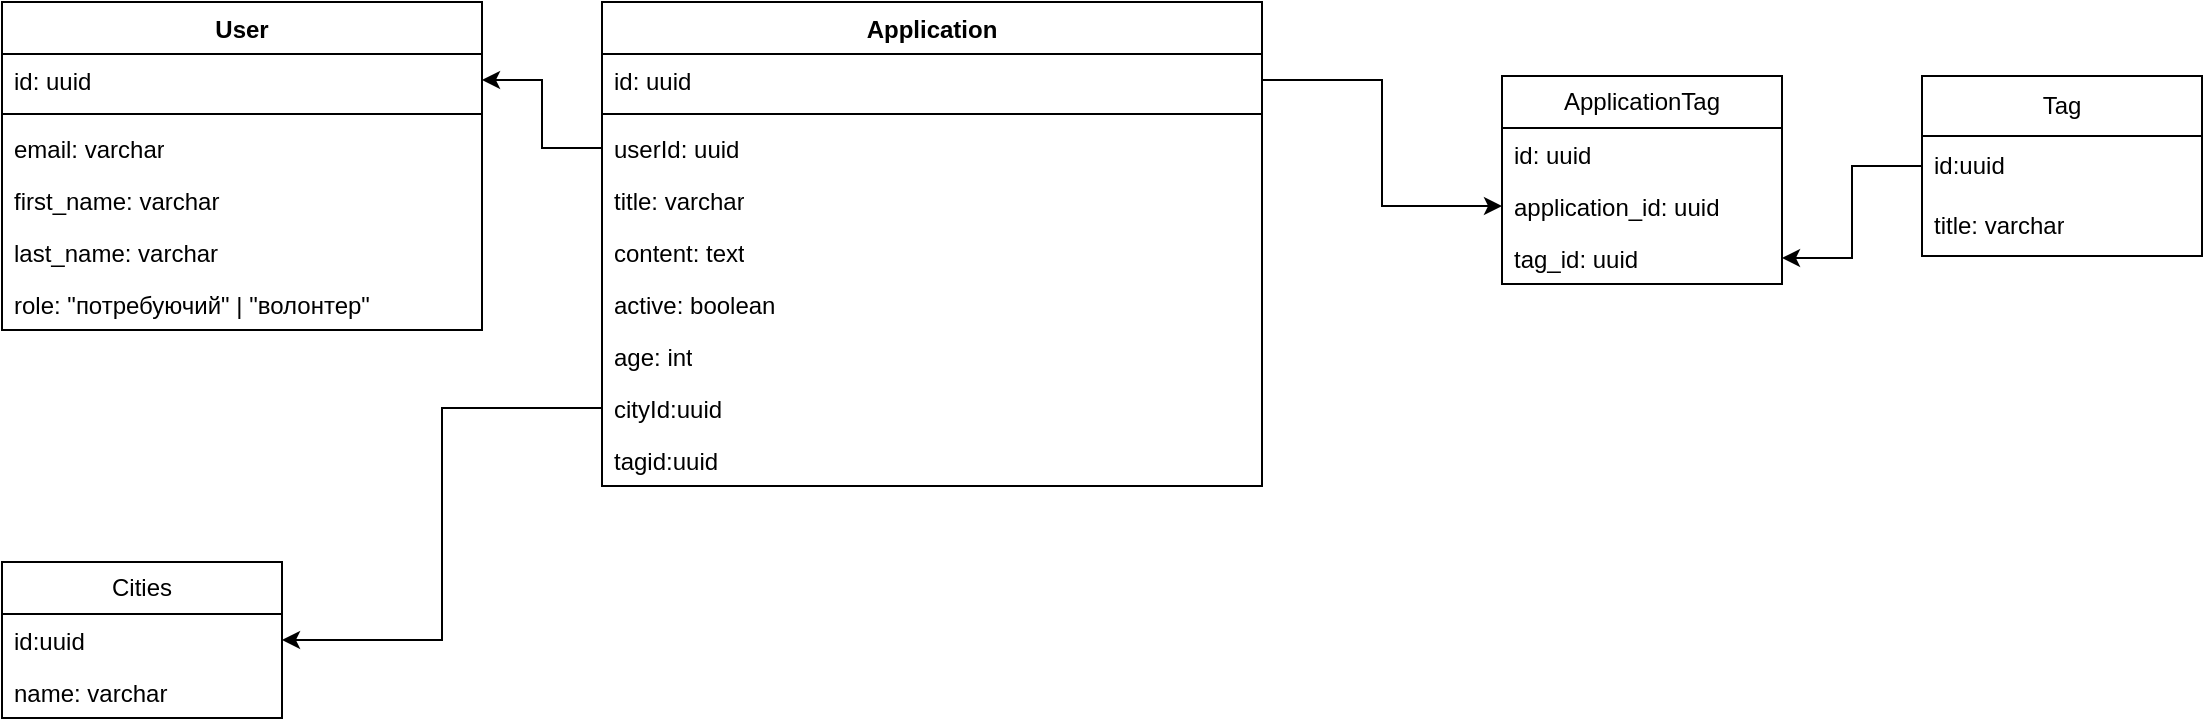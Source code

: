<mxfile version="24.2.5" type="device">
  <diagram name="Page-1" id="Aj3-0K4Tdb-Eju3KWuvy">
    <mxGraphModel dx="1235" dy="614" grid="1" gridSize="10" guides="1" tooltips="1" connect="1" arrows="1" fold="1" page="1" pageScale="1" pageWidth="850" pageHeight="1100" math="0" shadow="0">
      <root>
        <mxCell id="0" />
        <mxCell id="1" parent="0" />
        <mxCell id="FGo2iHCOdMmPj0XYQEmh-3" value="User" style="swimlane;fontStyle=1;align=center;verticalAlign=top;childLayout=stackLayout;horizontal=1;startSize=26;horizontalStack=0;resizeParent=1;resizeParentMax=0;resizeLast=0;collapsible=1;marginBottom=0;whiteSpace=wrap;html=1;" parent="1" vertex="1">
          <mxGeometry x="200" y="80" width="240" height="164" as="geometry" />
        </mxCell>
        <mxCell id="FGo2iHCOdMmPj0XYQEmh-4" value="id: uuid" style="text;strokeColor=none;fillColor=none;align=left;verticalAlign=top;spacingLeft=4;spacingRight=4;overflow=hidden;rotatable=0;points=[[0,0.5],[1,0.5]];portConstraint=eastwest;whiteSpace=wrap;html=1;" parent="FGo2iHCOdMmPj0XYQEmh-3" vertex="1">
          <mxGeometry y="26" width="240" height="26" as="geometry" />
        </mxCell>
        <mxCell id="FGo2iHCOdMmPj0XYQEmh-5" value="" style="line;strokeWidth=1;fillColor=none;align=left;verticalAlign=middle;spacingTop=-1;spacingLeft=3;spacingRight=3;rotatable=0;labelPosition=right;points=[];portConstraint=eastwest;strokeColor=inherit;" parent="FGo2iHCOdMmPj0XYQEmh-3" vertex="1">
          <mxGeometry y="52" width="240" height="8" as="geometry" />
        </mxCell>
        <mxCell id="FGo2iHCOdMmPj0XYQEmh-22" value="email: varchar" style="text;strokeColor=none;fillColor=none;align=left;verticalAlign=top;spacingLeft=4;spacingRight=4;overflow=hidden;rotatable=0;points=[[0,0.5],[1,0.5]];portConstraint=eastwest;whiteSpace=wrap;html=1;" parent="FGo2iHCOdMmPj0XYQEmh-3" vertex="1">
          <mxGeometry y="60" width="240" height="26" as="geometry" />
        </mxCell>
        <mxCell id="FGo2iHCOdMmPj0XYQEmh-17" value="first_name: varchar" style="text;strokeColor=none;fillColor=none;align=left;verticalAlign=top;spacingLeft=4;spacingRight=4;overflow=hidden;rotatable=0;points=[[0,0.5],[1,0.5]];portConstraint=eastwest;whiteSpace=wrap;html=1;" parent="FGo2iHCOdMmPj0XYQEmh-3" vertex="1">
          <mxGeometry y="86" width="240" height="26" as="geometry" />
        </mxCell>
        <mxCell id="FGo2iHCOdMmPj0XYQEmh-6" value="last_name: varchar" style="text;strokeColor=none;fillColor=none;align=left;verticalAlign=top;spacingLeft=4;spacingRight=4;overflow=hidden;rotatable=0;points=[[0,0.5],[1,0.5]];portConstraint=eastwest;whiteSpace=wrap;html=1;" parent="FGo2iHCOdMmPj0XYQEmh-3" vertex="1">
          <mxGeometry y="112" width="240" height="26" as="geometry" />
        </mxCell>
        <mxCell id="FGo2iHCOdMmPj0XYQEmh-8" value="role: &quot;потребуючий&quot; | &quot;волонтер&quot;" style="text;strokeColor=none;fillColor=none;align=left;verticalAlign=top;spacingLeft=4;spacingRight=4;overflow=hidden;rotatable=0;points=[[0,0.5],[1,0.5]];portConstraint=eastwest;whiteSpace=wrap;html=1;" parent="FGo2iHCOdMmPj0XYQEmh-3" vertex="1">
          <mxGeometry y="138" width="240" height="26" as="geometry" />
        </mxCell>
        <mxCell id="FGo2iHCOdMmPj0XYQEmh-12" value="Application" style="swimlane;fontStyle=1;align=center;verticalAlign=top;childLayout=stackLayout;horizontal=1;startSize=26;horizontalStack=0;resizeParent=1;resizeParentMax=0;resizeLast=0;collapsible=1;marginBottom=0;whiteSpace=wrap;html=1;" parent="1" vertex="1">
          <mxGeometry x="500" y="80" width="330" height="242" as="geometry" />
        </mxCell>
        <mxCell id="FGo2iHCOdMmPj0XYQEmh-13" value="id: uuid" style="text;strokeColor=none;fillColor=none;align=left;verticalAlign=top;spacingLeft=4;spacingRight=4;overflow=hidden;rotatable=0;points=[[0,0.5],[1,0.5]];portConstraint=eastwest;whiteSpace=wrap;html=1;" parent="FGo2iHCOdMmPj0XYQEmh-12" vertex="1">
          <mxGeometry y="26" width="330" height="26" as="geometry" />
        </mxCell>
        <mxCell id="FGo2iHCOdMmPj0XYQEmh-14" value="" style="line;strokeWidth=1;fillColor=none;align=left;verticalAlign=middle;spacingTop=-1;spacingLeft=3;spacingRight=3;rotatable=0;labelPosition=right;points=[];portConstraint=eastwest;strokeColor=inherit;" parent="FGo2iHCOdMmPj0XYQEmh-12" vertex="1">
          <mxGeometry y="52" width="330" height="8" as="geometry" />
        </mxCell>
        <mxCell id="FGo2iHCOdMmPj0XYQEmh-15" value="userId: uuid" style="text;strokeColor=none;fillColor=none;align=left;verticalAlign=top;spacingLeft=4;spacingRight=4;overflow=hidden;rotatable=0;points=[[0,0.5],[1,0.5]];portConstraint=eastwest;whiteSpace=wrap;html=1;" parent="FGo2iHCOdMmPj0XYQEmh-12" vertex="1">
          <mxGeometry y="60" width="330" height="26" as="geometry" />
        </mxCell>
        <mxCell id="FGo2iHCOdMmPj0XYQEmh-19" value="title: varchar" style="text;strokeColor=none;fillColor=none;align=left;verticalAlign=top;spacingLeft=4;spacingRight=4;overflow=hidden;rotatable=0;points=[[0,0.5],[1,0.5]];portConstraint=eastwest;whiteSpace=wrap;html=1;" parent="FGo2iHCOdMmPj0XYQEmh-12" vertex="1">
          <mxGeometry y="86" width="330" height="26" as="geometry" />
        </mxCell>
        <mxCell id="FGo2iHCOdMmPj0XYQEmh-20" value="content: text" style="text;strokeColor=none;fillColor=none;align=left;verticalAlign=top;spacingLeft=4;spacingRight=4;overflow=hidden;rotatable=0;points=[[0,0.5],[1,0.5]];portConstraint=eastwest;whiteSpace=wrap;html=1;" parent="FGo2iHCOdMmPj0XYQEmh-12" vertex="1">
          <mxGeometry y="112" width="330" height="26" as="geometry" />
        </mxCell>
        <mxCell id="FGo2iHCOdMmPj0XYQEmh-23" value="active: boolean" style="text;strokeColor=none;fillColor=none;align=left;verticalAlign=top;spacingLeft=4;spacingRight=4;overflow=hidden;rotatable=0;points=[[0,0.5],[1,0.5]];portConstraint=eastwest;whiteSpace=wrap;html=1;" parent="FGo2iHCOdMmPj0XYQEmh-12" vertex="1">
          <mxGeometry y="138" width="330" height="26" as="geometry" />
        </mxCell>
        <mxCell id="T2LdffYJqQ4ByXM4lC4o-7" value="age: int" style="text;strokeColor=none;fillColor=none;align=left;verticalAlign=top;spacingLeft=4;spacingRight=4;overflow=hidden;rotatable=0;points=[[0,0.5],[1,0.5]];portConstraint=eastwest;whiteSpace=wrap;html=1;" parent="FGo2iHCOdMmPj0XYQEmh-12" vertex="1">
          <mxGeometry y="164" width="330" height="26" as="geometry" />
        </mxCell>
        <mxCell id="T2LdffYJqQ4ByXM4lC4o-5" value="cityId:uuid" style="text;strokeColor=none;fillColor=none;align=left;verticalAlign=top;spacingLeft=4;spacingRight=4;overflow=hidden;rotatable=0;points=[[0,0.5],[1,0.5]];portConstraint=eastwest;whiteSpace=wrap;html=1;" parent="FGo2iHCOdMmPj0XYQEmh-12" vertex="1">
          <mxGeometry y="190" width="330" height="26" as="geometry" />
        </mxCell>
        <mxCell id="7YD2mCF_jJWsWlVh3B7F-5" value="tagid:uuid" style="text;strokeColor=none;fillColor=none;align=left;verticalAlign=top;spacingLeft=4;spacingRight=4;overflow=hidden;rotatable=0;points=[[0,0.5],[1,0.5]];portConstraint=eastwest;whiteSpace=wrap;html=1;" parent="FGo2iHCOdMmPj0XYQEmh-12" vertex="1">
          <mxGeometry y="216" width="330" height="26" as="geometry" />
        </mxCell>
        <mxCell id="FGo2iHCOdMmPj0XYQEmh-21" style="edgeStyle=orthogonalEdgeStyle;rounded=0;orthogonalLoop=1;jettySize=auto;html=1;exitX=0;exitY=0.5;exitDx=0;exitDy=0;entryX=1;entryY=0.5;entryDx=0;entryDy=0;" parent="1" source="FGo2iHCOdMmPj0XYQEmh-15" target="FGo2iHCOdMmPj0XYQEmh-4" edge="1">
          <mxGeometry relative="1" as="geometry" />
        </mxCell>
        <mxCell id="T2LdffYJqQ4ByXM4lC4o-1" value="Cities" style="swimlane;fontStyle=0;childLayout=stackLayout;horizontal=1;startSize=26;fillColor=none;horizontalStack=0;resizeParent=1;resizeParentMax=0;resizeLast=0;collapsible=1;marginBottom=0;whiteSpace=wrap;html=1;" parent="1" vertex="1">
          <mxGeometry x="200" y="360" width="140" height="78" as="geometry" />
        </mxCell>
        <mxCell id="T2LdffYJqQ4ByXM4lC4o-2" value="id:uuid" style="text;strokeColor=none;fillColor=none;align=left;verticalAlign=top;spacingLeft=4;spacingRight=4;overflow=hidden;rotatable=0;points=[[0,0.5],[1,0.5]];portConstraint=eastwest;whiteSpace=wrap;html=1;" parent="T2LdffYJqQ4ByXM4lC4o-1" vertex="1">
          <mxGeometry y="26" width="140" height="26" as="geometry" />
        </mxCell>
        <mxCell id="T2LdffYJqQ4ByXM4lC4o-3" value="name: varchar" style="text;strokeColor=none;fillColor=none;align=left;verticalAlign=top;spacingLeft=4;spacingRight=4;overflow=hidden;rotatable=0;points=[[0,0.5],[1,0.5]];portConstraint=eastwest;whiteSpace=wrap;html=1;" parent="T2LdffYJqQ4ByXM4lC4o-1" vertex="1">
          <mxGeometry y="52" width="140" height="26" as="geometry" />
        </mxCell>
        <mxCell id="T2LdffYJqQ4ByXM4lC4o-6" style="edgeStyle=orthogonalEdgeStyle;rounded=0;orthogonalLoop=1;jettySize=auto;html=1;exitX=0;exitY=0.5;exitDx=0;exitDy=0;entryX=1;entryY=0.5;entryDx=0;entryDy=0;" parent="1" source="T2LdffYJqQ4ByXM4lC4o-5" target="T2LdffYJqQ4ByXM4lC4o-2" edge="1">
          <mxGeometry relative="1" as="geometry" />
        </mxCell>
        <mxCell id="7YD2mCF_jJWsWlVh3B7F-1" value="Tag" style="swimlane;fontStyle=0;childLayout=stackLayout;horizontal=1;startSize=30;horizontalStack=0;resizeParent=1;resizeParentMax=0;resizeLast=0;collapsible=1;marginBottom=0;whiteSpace=wrap;html=1;" parent="1" vertex="1">
          <mxGeometry x="1160" y="117" width="140" height="90" as="geometry" />
        </mxCell>
        <mxCell id="7YD2mCF_jJWsWlVh3B7F-2" value="id:uuid" style="text;strokeColor=none;fillColor=none;align=left;verticalAlign=middle;spacingLeft=4;spacingRight=4;overflow=hidden;points=[[0,0.5],[1,0.5]];portConstraint=eastwest;rotatable=0;whiteSpace=wrap;html=1;" parent="7YD2mCF_jJWsWlVh3B7F-1" vertex="1">
          <mxGeometry y="30" width="140" height="30" as="geometry" />
        </mxCell>
        <mxCell id="7YD2mCF_jJWsWlVh3B7F-4" value="title: varchar" style="text;strokeColor=none;fillColor=none;align=left;verticalAlign=middle;spacingLeft=4;spacingRight=4;overflow=hidden;points=[[0,0.5],[1,0.5]];portConstraint=eastwest;rotatable=0;whiteSpace=wrap;html=1;" parent="7YD2mCF_jJWsWlVh3B7F-1" vertex="1">
          <mxGeometry y="60" width="140" height="30" as="geometry" />
        </mxCell>
        <mxCell id="6FVgqoNCt3XZNwOfio1J-1" value="ApplicationTag" style="swimlane;fontStyle=0;childLayout=stackLayout;horizontal=1;startSize=26;fillColor=none;horizontalStack=0;resizeParent=1;resizeParentMax=0;resizeLast=0;collapsible=1;marginBottom=0;whiteSpace=wrap;html=1;" vertex="1" parent="1">
          <mxGeometry x="950" y="117" width="140" height="104" as="geometry" />
        </mxCell>
        <mxCell id="6FVgqoNCt3XZNwOfio1J-2" value="id: uuid" style="text;strokeColor=none;fillColor=none;align=left;verticalAlign=top;spacingLeft=4;spacingRight=4;overflow=hidden;rotatable=0;points=[[0,0.5],[1,0.5]];portConstraint=eastwest;whiteSpace=wrap;html=1;" vertex="1" parent="6FVgqoNCt3XZNwOfio1J-1">
          <mxGeometry y="26" width="140" height="26" as="geometry" />
        </mxCell>
        <mxCell id="6FVgqoNCt3XZNwOfio1J-3" value="application_id: uuid" style="text;strokeColor=none;fillColor=none;align=left;verticalAlign=top;spacingLeft=4;spacingRight=4;overflow=hidden;rotatable=0;points=[[0,0.5],[1,0.5]];portConstraint=eastwest;whiteSpace=wrap;html=1;" vertex="1" parent="6FVgqoNCt3XZNwOfio1J-1">
          <mxGeometry y="52" width="140" height="26" as="geometry" />
        </mxCell>
        <mxCell id="6FVgqoNCt3XZNwOfio1J-4" value="tag_id: uuid" style="text;strokeColor=none;fillColor=none;align=left;verticalAlign=top;spacingLeft=4;spacingRight=4;overflow=hidden;rotatable=0;points=[[0,0.5],[1,0.5]];portConstraint=eastwest;whiteSpace=wrap;html=1;" vertex="1" parent="6FVgqoNCt3XZNwOfio1J-1">
          <mxGeometry y="78" width="140" height="26" as="geometry" />
        </mxCell>
        <mxCell id="6FVgqoNCt3XZNwOfio1J-5" style="edgeStyle=orthogonalEdgeStyle;rounded=0;orthogonalLoop=1;jettySize=auto;html=1;exitX=1;exitY=0.5;exitDx=0;exitDy=0;entryX=0;entryY=0.5;entryDx=0;entryDy=0;" edge="1" parent="1" source="FGo2iHCOdMmPj0XYQEmh-13" target="6FVgqoNCt3XZNwOfio1J-3">
          <mxGeometry relative="1" as="geometry" />
        </mxCell>
        <mxCell id="6FVgqoNCt3XZNwOfio1J-6" style="edgeStyle=orthogonalEdgeStyle;rounded=0;orthogonalLoop=1;jettySize=auto;html=1;exitX=0;exitY=0.5;exitDx=0;exitDy=0;entryX=1;entryY=0.5;entryDx=0;entryDy=0;" edge="1" parent="1" source="7YD2mCF_jJWsWlVh3B7F-2" target="6FVgqoNCt3XZNwOfio1J-4">
          <mxGeometry relative="1" as="geometry" />
        </mxCell>
      </root>
    </mxGraphModel>
  </diagram>
</mxfile>
